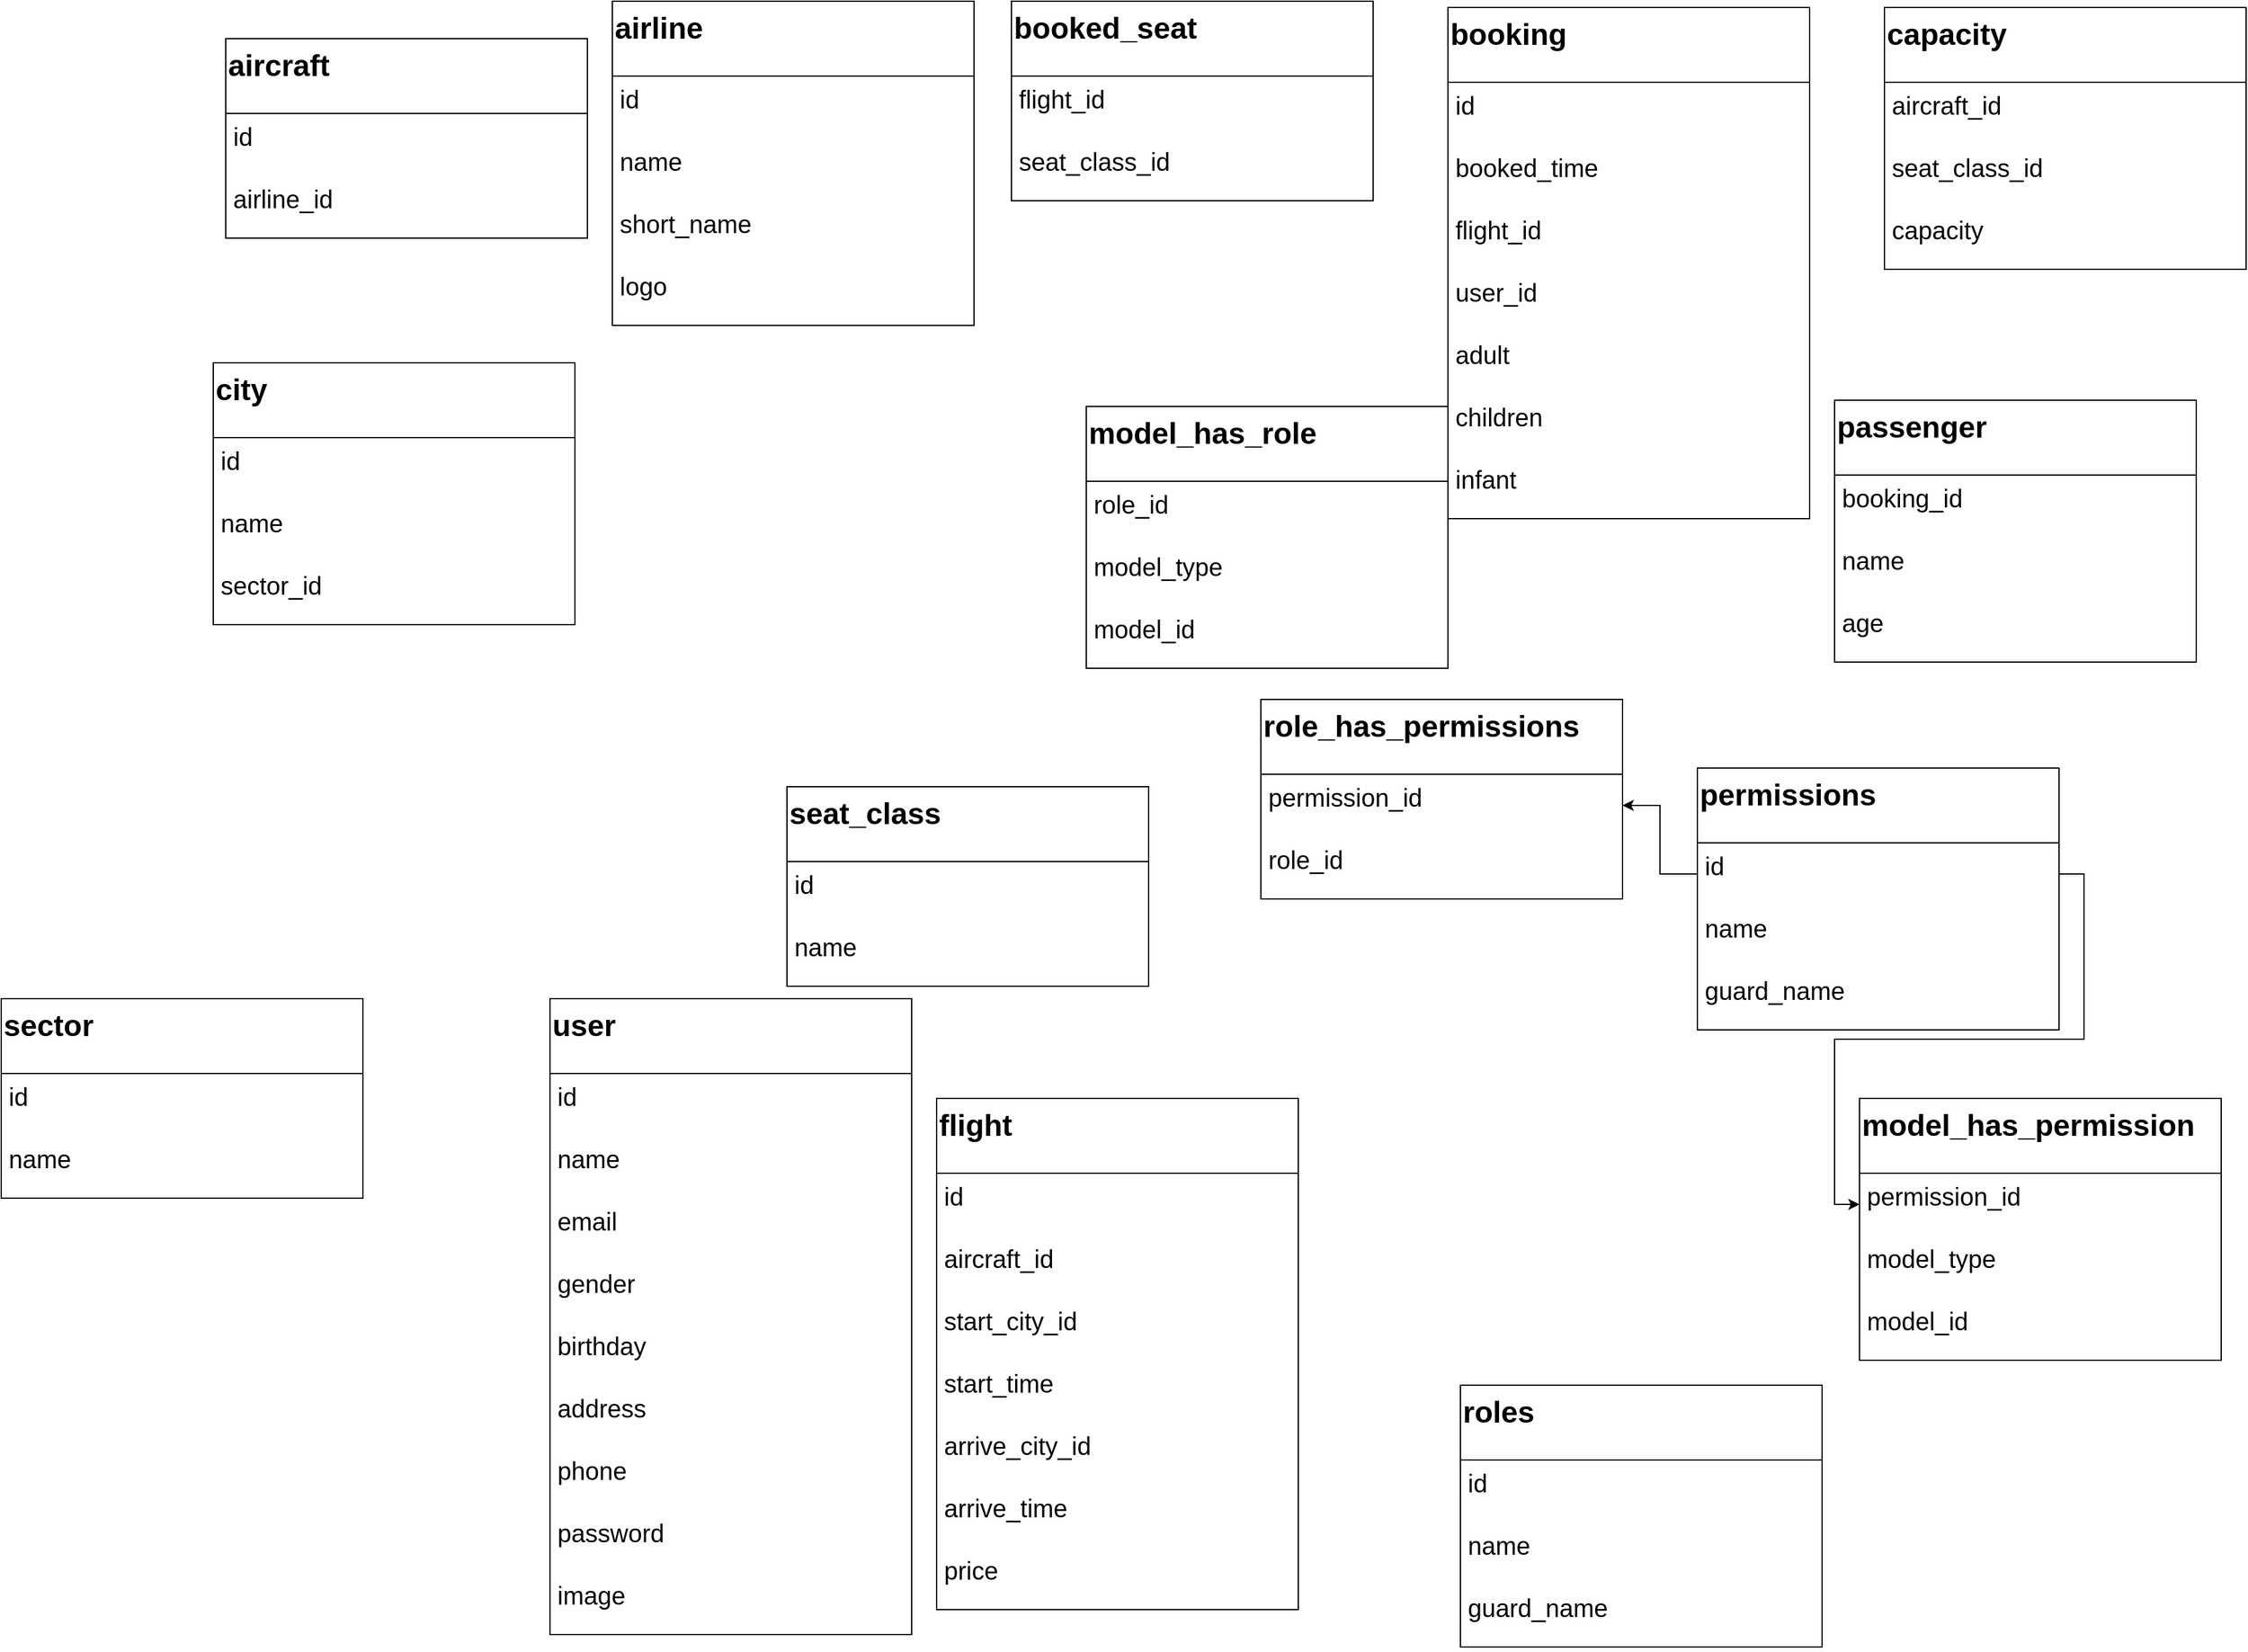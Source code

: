 <mxfile version="14.7.4" type="github">
  <diagram id="SoRXDnjwO3ZmQfN1C3io" name="Page-1">
    <mxGraphModel dx="2779" dy="1149" grid="1" gridSize="10" guides="1" tooltips="1" connect="1" arrows="1" fold="1" page="1" pageScale="1" pageWidth="850" pageHeight="1100" math="0" shadow="0">
      <root>
        <mxCell id="0" />
        <mxCell id="1" parent="0" />
        <mxCell id="cjGhIyGhjkN-l4axuEIg-139" value="aircraft" style="swimlane;fontStyle=1;childLayout=stackLayout;horizontal=1;startSize=60;horizontalStack=0;resizeParent=1;resizeParentMax=0;resizeLast=0;collapsible=1;marginBottom=0;fontSize=24;strokeColor=#000000;align=left;verticalAlign=top;" vertex="1" parent="1">
          <mxGeometry x="80" y="80" width="290" height="160" as="geometry">
            <mxRectangle x="550" y="930" width="110" height="60" as="alternateBounds" />
          </mxGeometry>
        </mxCell>
        <mxCell id="cjGhIyGhjkN-l4axuEIg-140" value="id" style="text;strokeColor=none;fillColor=none;align=left;verticalAlign=top;spacingLeft=4;spacingRight=4;overflow=hidden;rotatable=0;points=[[0,0.5],[1,0.5]];portConstraint=eastwest;fontSize=20;" vertex="1" parent="cjGhIyGhjkN-l4axuEIg-139">
          <mxGeometry y="60" width="290" height="50" as="geometry" />
        </mxCell>
        <mxCell id="cjGhIyGhjkN-l4axuEIg-141" value="airline_id" style="text;strokeColor=none;fillColor=none;align=left;verticalAlign=top;spacingLeft=4;spacingRight=4;overflow=hidden;rotatable=0;points=[[0,0.5],[1,0.5]];portConstraint=eastwest;fontSize=20;" vertex="1" parent="cjGhIyGhjkN-l4axuEIg-139">
          <mxGeometry y="110" width="290" height="50" as="geometry" />
        </mxCell>
        <mxCell id="cjGhIyGhjkN-l4axuEIg-152" value="airline" style="swimlane;fontStyle=1;childLayout=stackLayout;horizontal=1;startSize=60;horizontalStack=0;resizeParent=1;resizeParentMax=0;resizeLast=0;collapsible=1;marginBottom=0;fontSize=24;strokeColor=#000000;align=left;verticalAlign=top;" vertex="1" parent="1">
          <mxGeometry x="390" y="50" width="290" height="260" as="geometry">
            <mxRectangle x="550" y="930" width="110" height="60" as="alternateBounds" />
          </mxGeometry>
        </mxCell>
        <mxCell id="cjGhIyGhjkN-l4axuEIg-153" value="id" style="text;strokeColor=none;fillColor=none;align=left;verticalAlign=top;spacingLeft=4;spacingRight=4;overflow=hidden;rotatable=0;points=[[0,0.5],[1,0.5]];portConstraint=eastwest;fontSize=20;" vertex="1" parent="cjGhIyGhjkN-l4axuEIg-152">
          <mxGeometry y="60" width="290" height="50" as="geometry" />
        </mxCell>
        <mxCell id="cjGhIyGhjkN-l4axuEIg-154" value="name" style="text;strokeColor=none;fillColor=none;align=left;verticalAlign=top;spacingLeft=4;spacingRight=4;overflow=hidden;rotatable=0;points=[[0,0.5],[1,0.5]];portConstraint=eastwest;fontSize=20;" vertex="1" parent="cjGhIyGhjkN-l4axuEIg-152">
          <mxGeometry y="110" width="290" height="50" as="geometry" />
        </mxCell>
        <mxCell id="cjGhIyGhjkN-l4axuEIg-155" value="short_name" style="text;strokeColor=none;fillColor=none;align=left;verticalAlign=top;spacingLeft=4;spacingRight=4;overflow=hidden;rotatable=0;points=[[0,0.5],[1,0.5]];portConstraint=eastwest;fontSize=20;" vertex="1" parent="cjGhIyGhjkN-l4axuEIg-152">
          <mxGeometry y="160" width="290" height="50" as="geometry" />
        </mxCell>
        <mxCell id="cjGhIyGhjkN-l4axuEIg-156" value="logo" style="text;strokeColor=none;fillColor=none;align=left;verticalAlign=top;spacingLeft=4;spacingRight=4;overflow=hidden;rotatable=0;points=[[0,0.5],[1,0.5]];portConstraint=eastwest;fontSize=20;" vertex="1" parent="cjGhIyGhjkN-l4axuEIg-152">
          <mxGeometry y="210" width="290" height="50" as="geometry" />
        </mxCell>
        <mxCell id="cjGhIyGhjkN-l4axuEIg-157" value="booked_seat" style="swimlane;fontStyle=1;childLayout=stackLayout;horizontal=1;startSize=60;horizontalStack=0;resizeParent=1;resizeParentMax=0;resizeLast=0;collapsible=1;marginBottom=0;fontSize=24;strokeColor=#000000;align=left;verticalAlign=top;" vertex="1" parent="1">
          <mxGeometry x="710" y="50" width="290" height="160" as="geometry">
            <mxRectangle x="550" y="930" width="110" height="60" as="alternateBounds" />
          </mxGeometry>
        </mxCell>
        <mxCell id="cjGhIyGhjkN-l4axuEIg-158" value="flight_id" style="text;strokeColor=none;fillColor=none;align=left;verticalAlign=top;spacingLeft=4;spacingRight=4;overflow=hidden;rotatable=0;points=[[0,0.5],[1,0.5]];portConstraint=eastwest;fontSize=20;" vertex="1" parent="cjGhIyGhjkN-l4axuEIg-157">
          <mxGeometry y="60" width="290" height="50" as="geometry" />
        </mxCell>
        <mxCell id="cjGhIyGhjkN-l4axuEIg-159" value="seat_class_id" style="text;strokeColor=none;fillColor=none;align=left;verticalAlign=top;spacingLeft=4;spacingRight=4;overflow=hidden;rotatable=0;points=[[0,0.5],[1,0.5]];portConstraint=eastwest;fontSize=20;" vertex="1" parent="cjGhIyGhjkN-l4axuEIg-157">
          <mxGeometry y="110" width="290" height="50" as="geometry" />
        </mxCell>
        <mxCell id="cjGhIyGhjkN-l4axuEIg-160" value="booking" style="swimlane;fontStyle=1;childLayout=stackLayout;horizontal=1;startSize=60;horizontalStack=0;resizeParent=1;resizeParentMax=0;resizeLast=0;collapsible=1;marginBottom=0;fontSize=24;strokeColor=#000000;align=left;verticalAlign=top;" vertex="1" parent="1">
          <mxGeometry x="1060" y="55" width="290" height="410" as="geometry">
            <mxRectangle x="550" y="930" width="110" height="60" as="alternateBounds" />
          </mxGeometry>
        </mxCell>
        <mxCell id="cjGhIyGhjkN-l4axuEIg-161" value="id" style="text;strokeColor=none;fillColor=none;align=left;verticalAlign=top;spacingLeft=4;spacingRight=4;overflow=hidden;rotatable=0;points=[[0,0.5],[1,0.5]];portConstraint=eastwest;fontSize=20;" vertex="1" parent="cjGhIyGhjkN-l4axuEIg-160">
          <mxGeometry y="60" width="290" height="50" as="geometry" />
        </mxCell>
        <mxCell id="cjGhIyGhjkN-l4axuEIg-162" value="booked_time" style="text;strokeColor=none;fillColor=none;align=left;verticalAlign=top;spacingLeft=4;spacingRight=4;overflow=hidden;rotatable=0;points=[[0,0.5],[1,0.5]];portConstraint=eastwest;fontSize=20;" vertex="1" parent="cjGhIyGhjkN-l4axuEIg-160">
          <mxGeometry y="110" width="290" height="50" as="geometry" />
        </mxCell>
        <mxCell id="cjGhIyGhjkN-l4axuEIg-163" value="flight_id" style="text;strokeColor=none;fillColor=none;align=left;verticalAlign=top;spacingLeft=4;spacingRight=4;overflow=hidden;rotatable=0;points=[[0,0.5],[1,0.5]];portConstraint=eastwest;fontSize=20;" vertex="1" parent="cjGhIyGhjkN-l4axuEIg-160">
          <mxGeometry y="160" width="290" height="50" as="geometry" />
        </mxCell>
        <mxCell id="cjGhIyGhjkN-l4axuEIg-164" value="user_id" style="text;strokeColor=none;fillColor=none;align=left;verticalAlign=top;spacingLeft=4;spacingRight=4;overflow=hidden;rotatable=0;points=[[0,0.5],[1,0.5]];portConstraint=eastwest;fontSize=20;" vertex="1" parent="cjGhIyGhjkN-l4axuEIg-160">
          <mxGeometry y="210" width="290" height="50" as="geometry" />
        </mxCell>
        <mxCell id="cjGhIyGhjkN-l4axuEIg-165" value="adult" style="text;strokeColor=none;fillColor=none;align=left;verticalAlign=top;spacingLeft=4;spacingRight=4;overflow=hidden;rotatable=0;points=[[0,0.5],[1,0.5]];portConstraint=eastwest;fontSize=20;" vertex="1" parent="cjGhIyGhjkN-l4axuEIg-160">
          <mxGeometry y="260" width="290" height="50" as="geometry" />
        </mxCell>
        <mxCell id="cjGhIyGhjkN-l4axuEIg-166" value="children" style="text;strokeColor=none;fillColor=none;align=left;verticalAlign=top;spacingLeft=4;spacingRight=4;overflow=hidden;rotatable=0;points=[[0,0.5],[1,0.5]];portConstraint=eastwest;fontSize=20;" vertex="1" parent="cjGhIyGhjkN-l4axuEIg-160">
          <mxGeometry y="310" width="290" height="50" as="geometry" />
        </mxCell>
        <mxCell id="cjGhIyGhjkN-l4axuEIg-167" value="infant" style="text;strokeColor=none;fillColor=none;align=left;verticalAlign=top;spacingLeft=4;spacingRight=4;overflow=hidden;rotatable=0;points=[[0,0.5],[1,0.5]];portConstraint=eastwest;fontSize=20;" vertex="1" parent="cjGhIyGhjkN-l4axuEIg-160">
          <mxGeometry y="360" width="290" height="50" as="geometry" />
        </mxCell>
        <mxCell id="cjGhIyGhjkN-l4axuEIg-168" value="capacity" style="swimlane;fontStyle=1;childLayout=stackLayout;horizontal=1;startSize=60;horizontalStack=0;resizeParent=1;resizeParentMax=0;resizeLast=0;collapsible=1;marginBottom=0;fontSize=24;strokeColor=#000000;align=left;verticalAlign=top;" vertex="1" parent="1">
          <mxGeometry x="1410" y="55" width="290" height="210" as="geometry">
            <mxRectangle x="550" y="930" width="110" height="60" as="alternateBounds" />
          </mxGeometry>
        </mxCell>
        <mxCell id="cjGhIyGhjkN-l4axuEIg-169" value="aircraft_id" style="text;strokeColor=none;fillColor=none;align=left;verticalAlign=top;spacingLeft=4;spacingRight=4;overflow=hidden;rotatable=0;points=[[0,0.5],[1,0.5]];portConstraint=eastwest;fontSize=20;" vertex="1" parent="cjGhIyGhjkN-l4axuEIg-168">
          <mxGeometry y="60" width="290" height="50" as="geometry" />
        </mxCell>
        <mxCell id="cjGhIyGhjkN-l4axuEIg-170" value="seat_class_id" style="text;strokeColor=none;fillColor=none;align=left;verticalAlign=top;spacingLeft=4;spacingRight=4;overflow=hidden;rotatable=0;points=[[0,0.5],[1,0.5]];portConstraint=eastwest;fontSize=20;" vertex="1" parent="cjGhIyGhjkN-l4axuEIg-168">
          <mxGeometry y="110" width="290" height="50" as="geometry" />
        </mxCell>
        <mxCell id="cjGhIyGhjkN-l4axuEIg-171" value="capacity" style="text;strokeColor=none;fillColor=none;align=left;verticalAlign=top;spacingLeft=4;spacingRight=4;overflow=hidden;rotatable=0;points=[[0,0.5],[1,0.5]];portConstraint=eastwest;fontSize=20;" vertex="1" parent="cjGhIyGhjkN-l4axuEIg-168">
          <mxGeometry y="160" width="290" height="50" as="geometry" />
        </mxCell>
        <mxCell id="cjGhIyGhjkN-l4axuEIg-172" value="city" style="swimlane;fontStyle=1;childLayout=stackLayout;horizontal=1;startSize=60;horizontalStack=0;resizeParent=1;resizeParentMax=0;resizeLast=0;collapsible=1;marginBottom=0;fontSize=24;strokeColor=#000000;align=left;verticalAlign=top;" vertex="1" parent="1">
          <mxGeometry x="70" y="340" width="290" height="210" as="geometry">
            <mxRectangle x="550" y="930" width="110" height="60" as="alternateBounds" />
          </mxGeometry>
        </mxCell>
        <mxCell id="cjGhIyGhjkN-l4axuEIg-173" value="id" style="text;strokeColor=none;fillColor=none;align=left;verticalAlign=top;spacingLeft=4;spacingRight=4;overflow=hidden;rotatable=0;points=[[0,0.5],[1,0.5]];portConstraint=eastwest;fontSize=20;" vertex="1" parent="cjGhIyGhjkN-l4axuEIg-172">
          <mxGeometry y="60" width="290" height="50" as="geometry" />
        </mxCell>
        <mxCell id="cjGhIyGhjkN-l4axuEIg-174" value="name" style="text;strokeColor=none;fillColor=none;align=left;verticalAlign=top;spacingLeft=4;spacingRight=4;overflow=hidden;rotatable=0;points=[[0,0.5],[1,0.5]];portConstraint=eastwest;fontSize=20;" vertex="1" parent="cjGhIyGhjkN-l4axuEIg-172">
          <mxGeometry y="110" width="290" height="50" as="geometry" />
        </mxCell>
        <mxCell id="cjGhIyGhjkN-l4axuEIg-175" value="sector_id" style="text;strokeColor=none;fillColor=none;align=left;verticalAlign=top;spacingLeft=4;spacingRight=4;overflow=hidden;rotatable=0;points=[[0,0.5],[1,0.5]];portConstraint=eastwest;fontSize=20;" vertex="1" parent="cjGhIyGhjkN-l4axuEIg-172">
          <mxGeometry y="160" width="290" height="50" as="geometry" />
        </mxCell>
        <mxCell id="cjGhIyGhjkN-l4axuEIg-176" value="flight" style="swimlane;fontStyle=1;childLayout=stackLayout;horizontal=1;startSize=60;horizontalStack=0;resizeParent=1;resizeParentMax=0;resizeLast=0;collapsible=1;marginBottom=0;fontSize=24;strokeColor=#000000;align=left;verticalAlign=top;" vertex="1" parent="1">
          <mxGeometry x="650" y="930" width="290" height="410" as="geometry">
            <mxRectangle x="550" y="930" width="110" height="60" as="alternateBounds" />
          </mxGeometry>
        </mxCell>
        <mxCell id="cjGhIyGhjkN-l4axuEIg-177" value="id" style="text;strokeColor=none;fillColor=none;align=left;verticalAlign=top;spacingLeft=4;spacingRight=4;overflow=hidden;rotatable=0;points=[[0,0.5],[1,0.5]];portConstraint=eastwest;fontSize=20;" vertex="1" parent="cjGhIyGhjkN-l4axuEIg-176">
          <mxGeometry y="60" width="290" height="50" as="geometry" />
        </mxCell>
        <mxCell id="cjGhIyGhjkN-l4axuEIg-178" value="aircraft_id" style="text;strokeColor=none;fillColor=none;align=left;verticalAlign=top;spacingLeft=4;spacingRight=4;overflow=hidden;rotatable=0;points=[[0,0.5],[1,0.5]];portConstraint=eastwest;fontSize=20;" vertex="1" parent="cjGhIyGhjkN-l4axuEIg-176">
          <mxGeometry y="110" width="290" height="50" as="geometry" />
        </mxCell>
        <mxCell id="cjGhIyGhjkN-l4axuEIg-179" value="start_city_id" style="text;strokeColor=none;fillColor=none;align=left;verticalAlign=top;spacingLeft=4;spacingRight=4;overflow=hidden;rotatable=0;points=[[0,0.5],[1,0.5]];portConstraint=eastwest;fontSize=20;" vertex="1" parent="cjGhIyGhjkN-l4axuEIg-176">
          <mxGeometry y="160" width="290" height="50" as="geometry" />
        </mxCell>
        <mxCell id="cjGhIyGhjkN-l4axuEIg-180" value="start_time" style="text;strokeColor=none;fillColor=none;align=left;verticalAlign=top;spacingLeft=4;spacingRight=4;overflow=hidden;rotatable=0;points=[[0,0.5],[1,0.5]];portConstraint=eastwest;fontSize=20;" vertex="1" parent="cjGhIyGhjkN-l4axuEIg-176">
          <mxGeometry y="210" width="290" height="50" as="geometry" />
        </mxCell>
        <mxCell id="cjGhIyGhjkN-l4axuEIg-181" value="arrive_city_id" style="text;strokeColor=none;fillColor=none;align=left;verticalAlign=top;spacingLeft=4;spacingRight=4;overflow=hidden;rotatable=0;points=[[0,0.5],[1,0.5]];portConstraint=eastwest;fontSize=20;" vertex="1" parent="cjGhIyGhjkN-l4axuEIg-176">
          <mxGeometry y="260" width="290" height="50" as="geometry" />
        </mxCell>
        <mxCell id="cjGhIyGhjkN-l4axuEIg-182" value="arrive_time" style="text;strokeColor=none;fillColor=none;align=left;verticalAlign=top;spacingLeft=4;spacingRight=4;overflow=hidden;rotatable=0;points=[[0,0.5],[1,0.5]];portConstraint=eastwest;fontSize=20;" vertex="1" parent="cjGhIyGhjkN-l4axuEIg-176">
          <mxGeometry y="310" width="290" height="50" as="geometry" />
        </mxCell>
        <mxCell id="cjGhIyGhjkN-l4axuEIg-183" value="price" style="text;strokeColor=none;fillColor=none;align=left;verticalAlign=top;spacingLeft=4;spacingRight=4;overflow=hidden;rotatable=0;points=[[0,0.5],[1,0.5]];portConstraint=eastwest;fontSize=20;" vertex="1" parent="cjGhIyGhjkN-l4axuEIg-176">
          <mxGeometry y="360" width="290" height="50" as="geometry" />
        </mxCell>
        <mxCell id="cjGhIyGhjkN-l4axuEIg-184" value="model_has_permission" style="swimlane;fontStyle=1;childLayout=stackLayout;horizontal=1;startSize=60;horizontalStack=0;resizeParent=1;resizeParentMax=0;resizeLast=0;collapsible=1;marginBottom=0;fontSize=24;strokeColor=#000000;align=left;verticalAlign=top;" vertex="1" parent="1">
          <mxGeometry x="1390" y="930" width="290" height="210" as="geometry">
            <mxRectangle x="550" y="930" width="110" height="60" as="alternateBounds" />
          </mxGeometry>
        </mxCell>
        <mxCell id="cjGhIyGhjkN-l4axuEIg-185" value="permission_id" style="text;strokeColor=none;fillColor=none;align=left;verticalAlign=top;spacingLeft=4;spacingRight=4;overflow=hidden;rotatable=0;points=[[0,0.5],[1,0.5]];portConstraint=eastwest;fontSize=20;" vertex="1" parent="cjGhIyGhjkN-l4axuEIg-184">
          <mxGeometry y="60" width="290" height="50" as="geometry" />
        </mxCell>
        <mxCell id="cjGhIyGhjkN-l4axuEIg-186" value="model_type" style="text;strokeColor=none;fillColor=none;align=left;verticalAlign=top;spacingLeft=4;spacingRight=4;overflow=hidden;rotatable=0;points=[[0,0.5],[1,0.5]];portConstraint=eastwest;fontSize=20;" vertex="1" parent="cjGhIyGhjkN-l4axuEIg-184">
          <mxGeometry y="110" width="290" height="50" as="geometry" />
        </mxCell>
        <mxCell id="cjGhIyGhjkN-l4axuEIg-187" value="model_id" style="text;strokeColor=none;fillColor=none;align=left;verticalAlign=top;spacingLeft=4;spacingRight=4;overflow=hidden;rotatable=0;points=[[0,0.5],[1,0.5]];portConstraint=eastwest;fontSize=20;" vertex="1" parent="cjGhIyGhjkN-l4axuEIg-184">
          <mxGeometry y="160" width="290" height="50" as="geometry" />
        </mxCell>
        <mxCell id="cjGhIyGhjkN-l4axuEIg-188" value="model_has_role" style="swimlane;fontStyle=1;childLayout=stackLayout;horizontal=1;startSize=60;horizontalStack=0;resizeParent=1;resizeParentMax=0;resizeLast=0;collapsible=1;marginBottom=0;fontSize=24;strokeColor=#000000;align=left;verticalAlign=top;" vertex="1" parent="1">
          <mxGeometry x="770" y="375" width="290" height="210" as="geometry">
            <mxRectangle x="550" y="930" width="110" height="60" as="alternateBounds" />
          </mxGeometry>
        </mxCell>
        <mxCell id="cjGhIyGhjkN-l4axuEIg-189" value="role_id" style="text;strokeColor=none;fillColor=none;align=left;verticalAlign=top;spacingLeft=4;spacingRight=4;overflow=hidden;rotatable=0;points=[[0,0.5],[1,0.5]];portConstraint=eastwest;fontSize=20;" vertex="1" parent="cjGhIyGhjkN-l4axuEIg-188">
          <mxGeometry y="60" width="290" height="50" as="geometry" />
        </mxCell>
        <mxCell id="cjGhIyGhjkN-l4axuEIg-190" value="model_type" style="text;strokeColor=none;fillColor=none;align=left;verticalAlign=top;spacingLeft=4;spacingRight=4;overflow=hidden;rotatable=0;points=[[0,0.5],[1,0.5]];portConstraint=eastwest;fontSize=20;" vertex="1" parent="cjGhIyGhjkN-l4axuEIg-188">
          <mxGeometry y="110" width="290" height="50" as="geometry" />
        </mxCell>
        <mxCell id="cjGhIyGhjkN-l4axuEIg-191" value="model_id" style="text;strokeColor=none;fillColor=none;align=left;verticalAlign=top;spacingLeft=4;spacingRight=4;overflow=hidden;rotatable=0;points=[[0,0.5],[1,0.5]];portConstraint=eastwest;fontSize=20;" vertex="1" parent="cjGhIyGhjkN-l4axuEIg-188">
          <mxGeometry y="160" width="290" height="50" as="geometry" />
        </mxCell>
        <mxCell id="cjGhIyGhjkN-l4axuEIg-192" value="passenger" style="swimlane;fontStyle=1;childLayout=stackLayout;horizontal=1;startSize=60;horizontalStack=0;resizeParent=1;resizeParentMax=0;resizeLast=0;collapsible=1;marginBottom=0;fontSize=24;strokeColor=#000000;align=left;verticalAlign=top;" vertex="1" parent="1">
          <mxGeometry x="1370" y="370" width="290" height="210" as="geometry">
            <mxRectangle x="550" y="930" width="110" height="60" as="alternateBounds" />
          </mxGeometry>
        </mxCell>
        <mxCell id="cjGhIyGhjkN-l4axuEIg-193" value="booking_id" style="text;strokeColor=none;fillColor=none;align=left;verticalAlign=top;spacingLeft=4;spacingRight=4;overflow=hidden;rotatable=0;points=[[0,0.5],[1,0.5]];portConstraint=eastwest;fontSize=20;" vertex="1" parent="cjGhIyGhjkN-l4axuEIg-192">
          <mxGeometry y="60" width="290" height="50" as="geometry" />
        </mxCell>
        <mxCell id="cjGhIyGhjkN-l4axuEIg-194" value="name" style="text;strokeColor=none;fillColor=none;align=left;verticalAlign=top;spacingLeft=4;spacingRight=4;overflow=hidden;rotatable=0;points=[[0,0.5],[1,0.5]];portConstraint=eastwest;fontSize=20;" vertex="1" parent="cjGhIyGhjkN-l4axuEIg-192">
          <mxGeometry y="110" width="290" height="50" as="geometry" />
        </mxCell>
        <mxCell id="cjGhIyGhjkN-l4axuEIg-195" value="age" style="text;strokeColor=none;fillColor=none;align=left;verticalAlign=top;spacingLeft=4;spacingRight=4;overflow=hidden;rotatable=0;points=[[0,0.5],[1,0.5]];portConstraint=eastwest;fontSize=20;" vertex="1" parent="cjGhIyGhjkN-l4axuEIg-192">
          <mxGeometry y="160" width="290" height="50" as="geometry" />
        </mxCell>
        <mxCell id="cjGhIyGhjkN-l4axuEIg-200" value="roles" style="swimlane;fontStyle=1;childLayout=stackLayout;horizontal=1;startSize=60;horizontalStack=0;resizeParent=1;resizeParentMax=0;resizeLast=0;collapsible=1;marginBottom=0;fontSize=24;strokeColor=#000000;align=left;verticalAlign=top;" vertex="1" parent="1">
          <mxGeometry x="1070" y="1160" width="290" height="210" as="geometry">
            <mxRectangle x="550" y="930" width="110" height="60" as="alternateBounds" />
          </mxGeometry>
        </mxCell>
        <mxCell id="cjGhIyGhjkN-l4axuEIg-201" value="id" style="text;strokeColor=none;fillColor=none;align=left;verticalAlign=top;spacingLeft=4;spacingRight=4;overflow=hidden;rotatable=0;points=[[0,0.5],[1,0.5]];portConstraint=eastwest;fontSize=20;" vertex="1" parent="cjGhIyGhjkN-l4axuEIg-200">
          <mxGeometry y="60" width="290" height="50" as="geometry" />
        </mxCell>
        <mxCell id="cjGhIyGhjkN-l4axuEIg-202" value="name" style="text;strokeColor=none;fillColor=none;align=left;verticalAlign=top;spacingLeft=4;spacingRight=4;overflow=hidden;rotatable=0;points=[[0,0.5],[1,0.5]];portConstraint=eastwest;fontSize=20;" vertex="1" parent="cjGhIyGhjkN-l4axuEIg-200">
          <mxGeometry y="110" width="290" height="50" as="geometry" />
        </mxCell>
        <mxCell id="cjGhIyGhjkN-l4axuEIg-203" value="guard_name" style="text;strokeColor=none;fillColor=none;align=left;verticalAlign=top;spacingLeft=4;spacingRight=4;overflow=hidden;rotatable=0;points=[[0,0.5],[1,0.5]];portConstraint=eastwest;fontSize=20;" vertex="1" parent="cjGhIyGhjkN-l4axuEIg-200">
          <mxGeometry y="160" width="290" height="50" as="geometry" />
        </mxCell>
        <mxCell id="cjGhIyGhjkN-l4axuEIg-204" value="role_has_permissions" style="swimlane;fontStyle=1;childLayout=stackLayout;horizontal=1;startSize=60;horizontalStack=0;resizeParent=1;resizeParentMax=0;resizeLast=0;collapsible=1;marginBottom=0;fontSize=24;strokeColor=#000000;align=left;verticalAlign=top;" vertex="1" parent="1">
          <mxGeometry x="910" y="610" width="290" height="160" as="geometry">
            <mxRectangle x="550" y="930" width="110" height="60" as="alternateBounds" />
          </mxGeometry>
        </mxCell>
        <mxCell id="cjGhIyGhjkN-l4axuEIg-205" value="permission_id" style="text;strokeColor=none;fillColor=none;align=left;verticalAlign=top;spacingLeft=4;spacingRight=4;overflow=hidden;rotatable=0;points=[[0,0.5],[1,0.5]];portConstraint=eastwest;fontSize=20;" vertex="1" parent="cjGhIyGhjkN-l4axuEIg-204">
          <mxGeometry y="60" width="290" height="50" as="geometry" />
        </mxCell>
        <mxCell id="cjGhIyGhjkN-l4axuEIg-206" value="role_id" style="text;strokeColor=none;fillColor=none;align=left;verticalAlign=top;spacingLeft=4;spacingRight=4;overflow=hidden;rotatable=0;points=[[0,0.5],[1,0.5]];portConstraint=eastwest;fontSize=20;" vertex="1" parent="cjGhIyGhjkN-l4axuEIg-204">
          <mxGeometry y="110" width="290" height="50" as="geometry" />
        </mxCell>
        <mxCell id="cjGhIyGhjkN-l4axuEIg-207" value="seat_class" style="swimlane;fontStyle=1;childLayout=stackLayout;horizontal=1;startSize=60;horizontalStack=0;resizeParent=1;resizeParentMax=0;resizeLast=0;collapsible=1;marginBottom=0;fontSize=24;strokeColor=#000000;align=left;verticalAlign=top;" vertex="1" parent="1">
          <mxGeometry x="530" y="680" width="290" height="160" as="geometry">
            <mxRectangle x="550" y="930" width="110" height="60" as="alternateBounds" />
          </mxGeometry>
        </mxCell>
        <mxCell id="cjGhIyGhjkN-l4axuEIg-208" value="id" style="text;strokeColor=none;fillColor=none;align=left;verticalAlign=top;spacingLeft=4;spacingRight=4;overflow=hidden;rotatable=0;points=[[0,0.5],[1,0.5]];portConstraint=eastwest;fontSize=20;" vertex="1" parent="cjGhIyGhjkN-l4axuEIg-207">
          <mxGeometry y="60" width="290" height="50" as="geometry" />
        </mxCell>
        <mxCell id="cjGhIyGhjkN-l4axuEIg-209" value="name" style="text;strokeColor=none;fillColor=none;align=left;verticalAlign=top;spacingLeft=4;spacingRight=4;overflow=hidden;rotatable=0;points=[[0,0.5],[1,0.5]];portConstraint=eastwest;fontSize=20;" vertex="1" parent="cjGhIyGhjkN-l4axuEIg-207">
          <mxGeometry y="110" width="290" height="50" as="geometry" />
        </mxCell>
        <mxCell id="cjGhIyGhjkN-l4axuEIg-210" value="sector" style="swimlane;fontStyle=1;childLayout=stackLayout;horizontal=1;startSize=60;horizontalStack=0;resizeParent=1;resizeParentMax=0;resizeLast=0;collapsible=1;marginBottom=0;fontSize=24;strokeColor=#000000;align=left;verticalAlign=top;" vertex="1" parent="1">
          <mxGeometry x="-100" y="850" width="290" height="160" as="geometry">
            <mxRectangle x="550" y="930" width="110" height="60" as="alternateBounds" />
          </mxGeometry>
        </mxCell>
        <mxCell id="cjGhIyGhjkN-l4axuEIg-211" value="id" style="text;strokeColor=none;fillColor=none;align=left;verticalAlign=top;spacingLeft=4;spacingRight=4;overflow=hidden;rotatable=0;points=[[0,0.5],[1,0.5]];portConstraint=eastwest;fontSize=20;" vertex="1" parent="cjGhIyGhjkN-l4axuEIg-210">
          <mxGeometry y="60" width="290" height="50" as="geometry" />
        </mxCell>
        <mxCell id="cjGhIyGhjkN-l4axuEIg-212" value="name" style="text;strokeColor=none;fillColor=none;align=left;verticalAlign=top;spacingLeft=4;spacingRight=4;overflow=hidden;rotatable=0;points=[[0,0.5],[1,0.5]];portConstraint=eastwest;fontSize=20;" vertex="1" parent="cjGhIyGhjkN-l4axuEIg-210">
          <mxGeometry y="110" width="290" height="50" as="geometry" />
        </mxCell>
        <mxCell id="cjGhIyGhjkN-l4axuEIg-213" value="user" style="swimlane;fontStyle=1;childLayout=stackLayout;horizontal=1;startSize=60;horizontalStack=0;resizeParent=1;resizeParentMax=0;resizeLast=0;collapsible=1;marginBottom=0;fontSize=24;strokeColor=#000000;align=left;verticalAlign=top;" vertex="1" parent="1">
          <mxGeometry x="340" y="850" width="290" height="510" as="geometry">
            <mxRectangle x="550" y="930" width="110" height="60" as="alternateBounds" />
          </mxGeometry>
        </mxCell>
        <mxCell id="cjGhIyGhjkN-l4axuEIg-214" value="id" style="text;strokeColor=none;fillColor=none;align=left;verticalAlign=top;spacingLeft=4;spacingRight=4;overflow=hidden;rotatable=0;points=[[0,0.5],[1,0.5]];portConstraint=eastwest;fontSize=20;" vertex="1" parent="cjGhIyGhjkN-l4axuEIg-213">
          <mxGeometry y="60" width="290" height="50" as="geometry" />
        </mxCell>
        <mxCell id="cjGhIyGhjkN-l4axuEIg-215" value="name" style="text;strokeColor=none;fillColor=none;align=left;verticalAlign=top;spacingLeft=4;spacingRight=4;overflow=hidden;rotatable=0;points=[[0,0.5],[1,0.5]];portConstraint=eastwest;fontSize=20;" vertex="1" parent="cjGhIyGhjkN-l4axuEIg-213">
          <mxGeometry y="110" width="290" height="50" as="geometry" />
        </mxCell>
        <mxCell id="cjGhIyGhjkN-l4axuEIg-216" value="email" style="text;strokeColor=none;fillColor=none;align=left;verticalAlign=top;spacingLeft=4;spacingRight=4;overflow=hidden;rotatable=0;points=[[0,0.5],[1,0.5]];portConstraint=eastwest;fontSize=20;" vertex="1" parent="cjGhIyGhjkN-l4axuEIg-213">
          <mxGeometry y="160" width="290" height="50" as="geometry" />
        </mxCell>
        <mxCell id="cjGhIyGhjkN-l4axuEIg-217" value="gender" style="text;strokeColor=none;fillColor=none;align=left;verticalAlign=top;spacingLeft=4;spacingRight=4;overflow=hidden;rotatable=0;points=[[0,0.5],[1,0.5]];portConstraint=eastwest;fontSize=20;" vertex="1" parent="cjGhIyGhjkN-l4axuEIg-213">
          <mxGeometry y="210" width="290" height="50" as="geometry" />
        </mxCell>
        <mxCell id="cjGhIyGhjkN-l4axuEIg-218" value="birthday" style="text;strokeColor=none;fillColor=none;align=left;verticalAlign=top;spacingLeft=4;spacingRight=4;overflow=hidden;rotatable=0;points=[[0,0.5],[1,0.5]];portConstraint=eastwest;fontSize=20;" vertex="1" parent="cjGhIyGhjkN-l4axuEIg-213">
          <mxGeometry y="260" width="290" height="50" as="geometry" />
        </mxCell>
        <mxCell id="cjGhIyGhjkN-l4axuEIg-219" value="address" style="text;strokeColor=none;fillColor=none;align=left;verticalAlign=top;spacingLeft=4;spacingRight=4;overflow=hidden;rotatable=0;points=[[0,0.5],[1,0.5]];portConstraint=eastwest;fontSize=20;" vertex="1" parent="cjGhIyGhjkN-l4axuEIg-213">
          <mxGeometry y="310" width="290" height="50" as="geometry" />
        </mxCell>
        <mxCell id="cjGhIyGhjkN-l4axuEIg-220" value="phone" style="text;strokeColor=none;fillColor=none;align=left;verticalAlign=top;spacingLeft=4;spacingRight=4;overflow=hidden;rotatable=0;points=[[0,0.5],[1,0.5]];portConstraint=eastwest;fontSize=20;" vertex="1" parent="cjGhIyGhjkN-l4axuEIg-213">
          <mxGeometry y="360" width="290" height="50" as="geometry" />
        </mxCell>
        <mxCell id="cjGhIyGhjkN-l4axuEIg-224" value="password" style="text;strokeColor=none;fillColor=none;align=left;verticalAlign=top;spacingLeft=4;spacingRight=4;overflow=hidden;rotatable=0;points=[[0,0.5],[1,0.5]];portConstraint=eastwest;fontSize=20;" vertex="1" parent="cjGhIyGhjkN-l4axuEIg-213">
          <mxGeometry y="410" width="290" height="50" as="geometry" />
        </mxCell>
        <mxCell id="cjGhIyGhjkN-l4axuEIg-225" value="image" style="text;strokeColor=none;fillColor=none;align=left;verticalAlign=top;spacingLeft=4;spacingRight=4;overflow=hidden;rotatable=0;points=[[0,0.5],[1,0.5]];portConstraint=eastwest;fontSize=20;" vertex="1" parent="cjGhIyGhjkN-l4axuEIg-213">
          <mxGeometry y="460" width="290" height="50" as="geometry" />
        </mxCell>
        <mxCell id="cjGhIyGhjkN-l4axuEIg-227" style="edgeStyle=orthogonalEdgeStyle;rounded=0;orthogonalLoop=1;jettySize=auto;html=1;exitX=1;exitY=0.5;exitDx=0;exitDy=0;entryX=0;entryY=0.5;entryDx=0;entryDy=0;fontSize=20;" edge="1" parent="1" source="cjGhIyGhjkN-l4axuEIg-197" target="cjGhIyGhjkN-l4axuEIg-185">
          <mxGeometry relative="1" as="geometry" />
        </mxCell>
        <mxCell id="cjGhIyGhjkN-l4axuEIg-196" value="permissions" style="swimlane;fontStyle=1;childLayout=stackLayout;horizontal=1;startSize=60;horizontalStack=0;resizeParent=1;resizeParentMax=0;resizeLast=0;collapsible=1;marginBottom=0;fontSize=24;strokeColor=#000000;align=left;verticalAlign=top;" vertex="1" parent="1">
          <mxGeometry x="1260" y="665" width="290" height="210" as="geometry">
            <mxRectangle x="550" y="930" width="110" height="60" as="alternateBounds" />
          </mxGeometry>
        </mxCell>
        <mxCell id="cjGhIyGhjkN-l4axuEIg-197" value="id" style="text;strokeColor=none;fillColor=none;align=left;verticalAlign=top;spacingLeft=4;spacingRight=4;overflow=hidden;rotatable=0;points=[[0,0.5],[1,0.5]];portConstraint=eastwest;fontSize=20;" vertex="1" parent="cjGhIyGhjkN-l4axuEIg-196">
          <mxGeometry y="60" width="290" height="50" as="geometry" />
        </mxCell>
        <mxCell id="cjGhIyGhjkN-l4axuEIg-198" value="name" style="text;strokeColor=none;fillColor=none;align=left;verticalAlign=top;spacingLeft=4;spacingRight=4;overflow=hidden;rotatable=0;points=[[0,0.5],[1,0.5]];portConstraint=eastwest;fontSize=20;" vertex="1" parent="cjGhIyGhjkN-l4axuEIg-196">
          <mxGeometry y="110" width="290" height="50" as="geometry" />
        </mxCell>
        <mxCell id="cjGhIyGhjkN-l4axuEIg-199" value="guard_name" style="text;strokeColor=none;fillColor=none;align=left;verticalAlign=top;spacingLeft=4;spacingRight=4;overflow=hidden;rotatable=0;points=[[0,0.5],[1,0.5]];portConstraint=eastwest;fontSize=20;" vertex="1" parent="cjGhIyGhjkN-l4axuEIg-196">
          <mxGeometry y="160" width="290" height="50" as="geometry" />
        </mxCell>
        <mxCell id="cjGhIyGhjkN-l4axuEIg-228" style="edgeStyle=orthogonalEdgeStyle;rounded=0;orthogonalLoop=1;jettySize=auto;html=1;exitX=0;exitY=0.5;exitDx=0;exitDy=0;fontSize=20;" edge="1" parent="1" source="cjGhIyGhjkN-l4axuEIg-197" target="cjGhIyGhjkN-l4axuEIg-205">
          <mxGeometry relative="1" as="geometry" />
        </mxCell>
      </root>
    </mxGraphModel>
  </diagram>
</mxfile>
